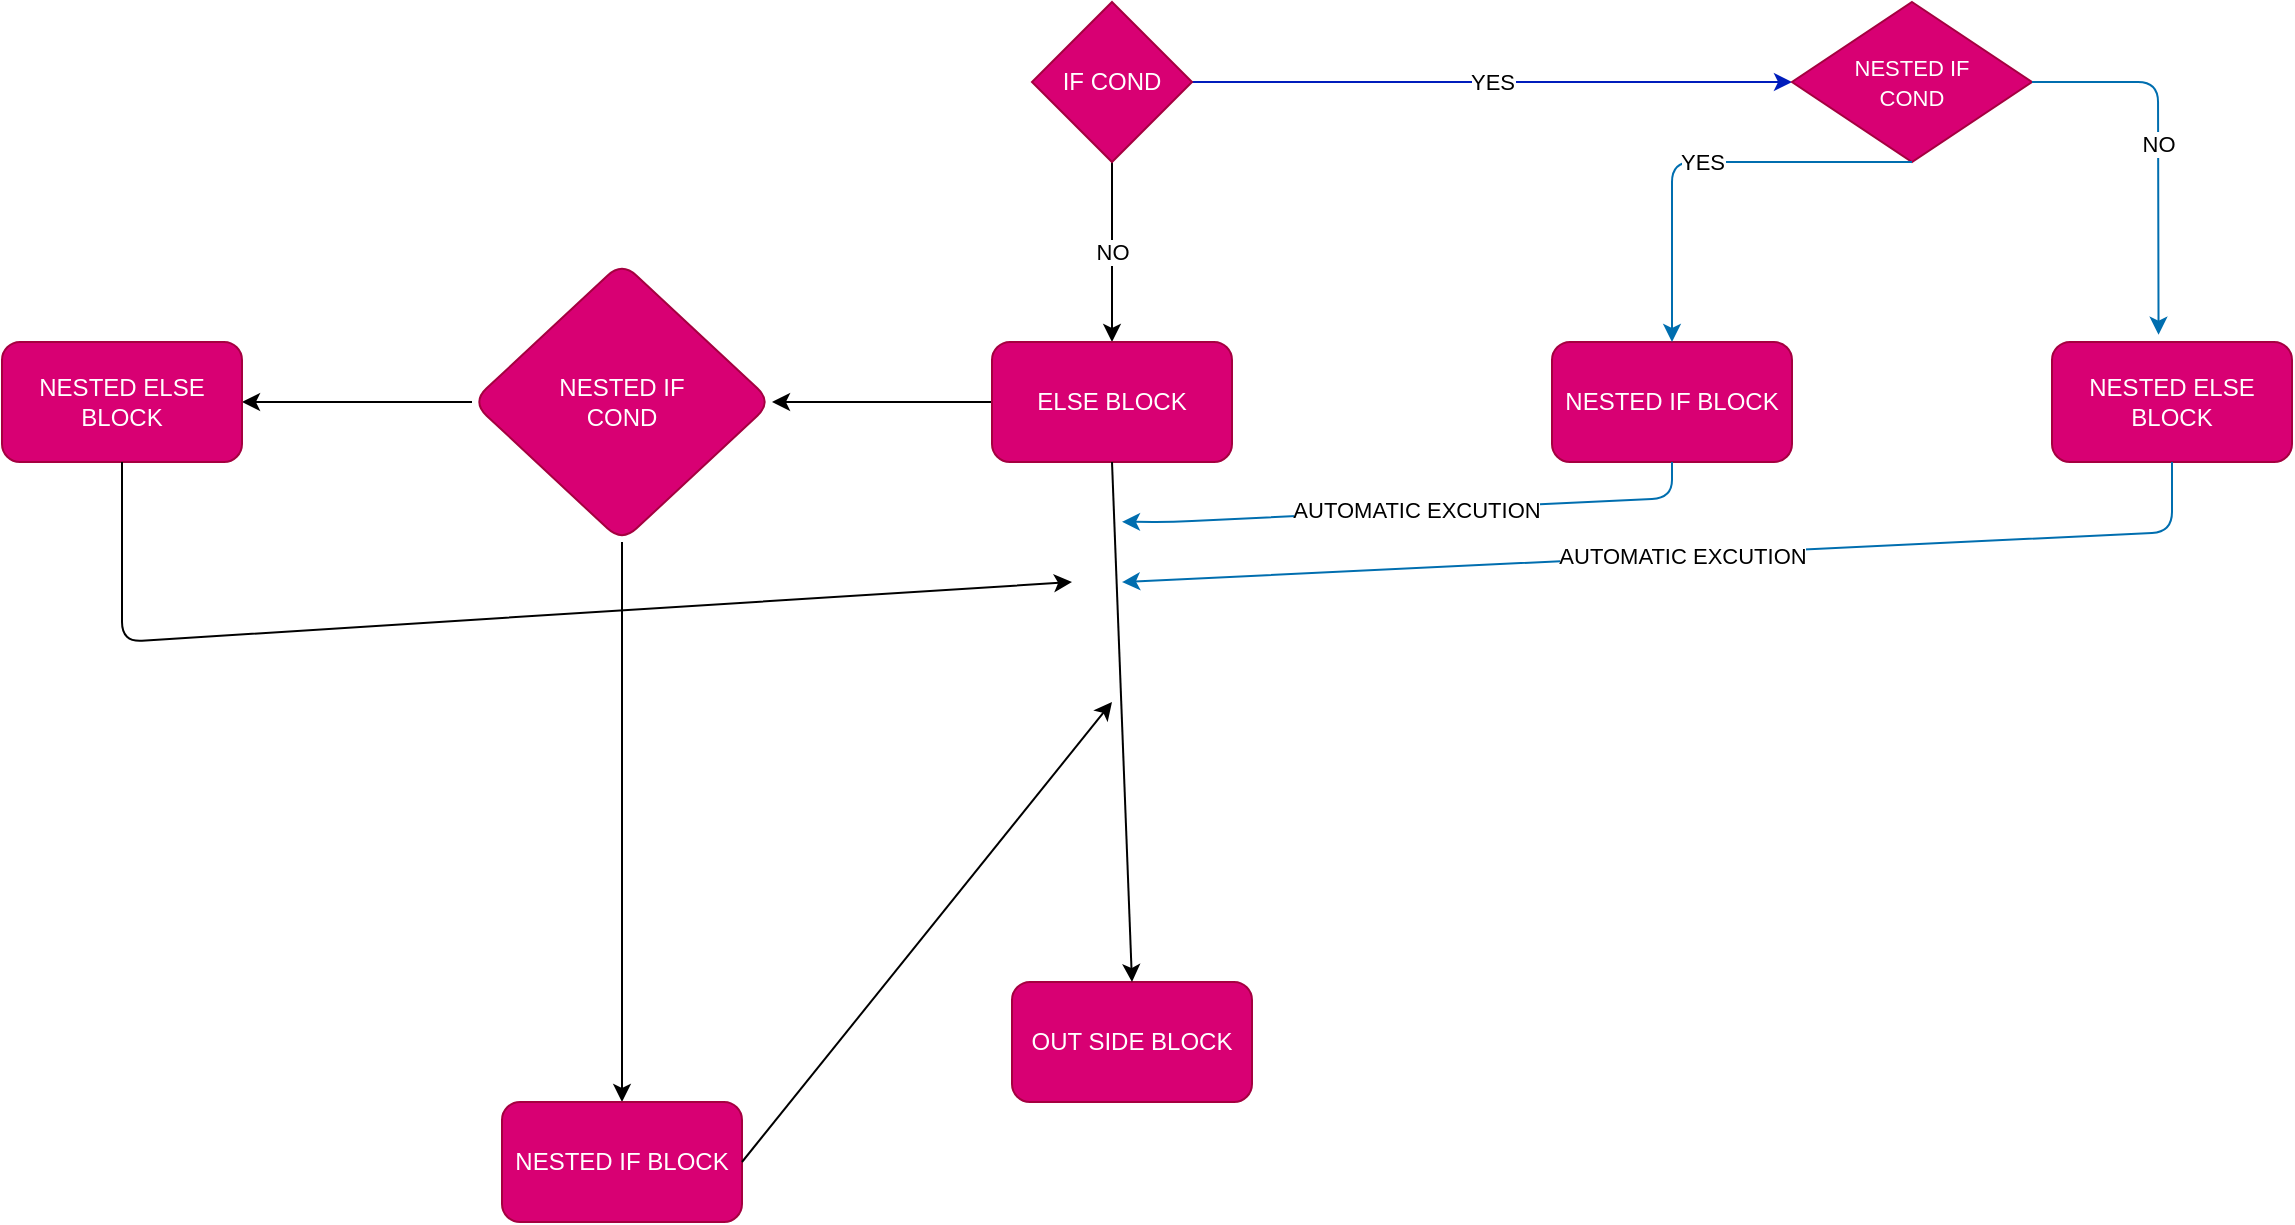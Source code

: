 <mxfile>
    <diagram id="BUbUVK387FiuLDLpqALy" name="Page-1">
        <mxGraphModel dx="2958" dy="1138" grid="1" gridSize="10" guides="1" tooltips="1" connect="1" arrows="1" fold="1" page="1" pageScale="1" pageWidth="850" pageHeight="1100" math="0" shadow="0">
            <root>
                <mxCell id="0"/>
                <mxCell id="1" parent="0"/>
                <mxCell id="7" value="YES" style="edgeStyle=none;html=1;fillColor=#0050ef;strokeColor=#001DBC;" edge="1" parent="1" source="5">
                    <mxGeometry relative="1" as="geometry">
                        <mxPoint x="410" y="50" as="targetPoint"/>
                    </mxGeometry>
                </mxCell>
                <mxCell id="10" value="NO" style="edgeStyle=none;html=1;" edge="1" parent="1" source="5" target="9">
                    <mxGeometry relative="1" as="geometry"/>
                </mxCell>
                <mxCell id="5" value="IF COND" style="rhombus;whiteSpace=wrap;html=1;fillColor=#d80073;fontColor=#ffffff;strokeColor=#A50040;gradientColor=none;" vertex="1" parent="1">
                    <mxGeometry x="30" y="10" width="80" height="80" as="geometry"/>
                </mxCell>
                <mxCell id="8" value="&lt;font style=&quot;font-size: 11px&quot;&gt;NESTED IF&lt;br&gt;COND&lt;br&gt;&lt;/font&gt;" style="rhombus;whiteSpace=wrap;html=1;fillColor=#d80073;fontColor=#ffffff;strokeColor=#A50040;gradientColor=none;" vertex="1" parent="1">
                    <mxGeometry x="410" y="10" width="120" height="80" as="geometry"/>
                </mxCell>
                <mxCell id="20" value="" style="edgeStyle=none;html=1;fontSize=11;" edge="1" parent="1" source="9" target="19">
                    <mxGeometry relative="1" as="geometry"/>
                </mxCell>
                <mxCell id="9" value="ELSE BLOCK" style="rounded=1;whiteSpace=wrap;html=1;fillColor=#d80073;fontColor=#ffffff;strokeColor=#A50040;gradientColor=none;" vertex="1" parent="1">
                    <mxGeometry x="10" y="180" width="120" height="60" as="geometry"/>
                </mxCell>
                <mxCell id="11" value="NESTED IF BLOCK" style="rounded=1;whiteSpace=wrap;html=1;fillColor=#d80073;fontColor=#ffffff;strokeColor=#A50040;gradientColor=none;" vertex="1" parent="1">
                    <mxGeometry x="290" y="180" width="120" height="60" as="geometry"/>
                </mxCell>
                <mxCell id="12" value="NESTED ELSE BLOCK" style="rounded=1;whiteSpace=wrap;html=1;fillColor=#d80073;fontColor=#ffffff;strokeColor=#A50040;gradientColor=none;" vertex="1" parent="1">
                    <mxGeometry x="540" y="180" width="120" height="60" as="geometry"/>
                </mxCell>
                <mxCell id="13" value="OUT SIDE BLOCK" style="rounded=1;whiteSpace=wrap;html=1;fillColor=#d80073;fontColor=#ffffff;strokeColor=#A50040;gradientColor=none;" vertex="1" parent="1">
                    <mxGeometry x="20" y="500" width="120" height="60" as="geometry"/>
                </mxCell>
                <mxCell id="14" value="NO" style="endArrow=classic;html=1;entryX=0.444;entryY=-0.061;entryDx=0;entryDy=0;entryPerimeter=0;exitX=1;exitY=0.5;exitDx=0;exitDy=0;fillColor=#1ba1e2;strokeColor=#006EAF;" edge="1" parent="1" source="8" target="12">
                    <mxGeometry width="50" height="50" relative="1" as="geometry">
                        <mxPoint x="350" y="250" as="sourcePoint"/>
                        <mxPoint x="400" y="200" as="targetPoint"/>
                        <Array as="points">
                            <mxPoint x="593" y="50"/>
                        </Array>
                    </mxGeometry>
                </mxCell>
                <mxCell id="15" value="YES" style="endArrow=classic;html=1;exitX=0.5;exitY=1;exitDx=0;exitDy=0;entryX=0.5;entryY=0;entryDx=0;entryDy=0;fillColor=#1ba1e2;strokeColor=#006EAF;" edge="1" parent="1" source="8" target="11">
                    <mxGeometry width="50" height="50" relative="1" as="geometry">
                        <mxPoint x="350" y="250" as="sourcePoint"/>
                        <mxPoint x="350" y="90" as="targetPoint"/>
                        <Array as="points">
                            <mxPoint x="350" y="90"/>
                        </Array>
                    </mxGeometry>
                </mxCell>
                <mxCell id="16" value="" style="endArrow=classic;html=1;entryX=0.5;entryY=0;entryDx=0;entryDy=0;exitX=0.5;exitY=1;exitDx=0;exitDy=0;" edge="1" parent="1" source="9" target="13">
                    <mxGeometry width="50" height="50" relative="1" as="geometry">
                        <mxPoint x="350" y="250" as="sourcePoint"/>
                        <mxPoint x="400" y="200" as="targetPoint"/>
                    </mxGeometry>
                </mxCell>
                <mxCell id="17" value="AUTOMATIC EXCUTION" style="endArrow=classic;html=1;entryX=0.5;entryY=0.115;entryDx=0;entryDy=0;entryPerimeter=0;exitX=0.5;exitY=1;exitDx=0;exitDy=0;exitPerimeter=0;fillColor=#1ba1e2;strokeColor=#006EAF;" edge="1" parent="1" source="11" target="16">
                    <mxGeometry width="50" height="50" relative="1" as="geometry">
                        <mxPoint x="350" y="250" as="sourcePoint"/>
                        <mxPoint x="400" y="200" as="targetPoint"/>
                        <Array as="points">
                            <mxPoint x="350" y="258"/>
                            <mxPoint x="100" y="270"/>
                        </Array>
                    </mxGeometry>
                </mxCell>
                <mxCell id="18" value="AUTOMATIC EXCUTION" style="endArrow=classic;html=1;exitX=0.5;exitY=1;exitDx=0;exitDy=0;entryX=0.5;entryY=0.231;entryDx=0;entryDy=0;entryPerimeter=0;fillColor=#1ba1e2;strokeColor=#006EAF;" edge="1" parent="1" source="12" target="16">
                    <mxGeometry width="50" height="50" relative="1" as="geometry">
                        <mxPoint x="350" y="250" as="sourcePoint"/>
                        <mxPoint x="400" y="200" as="targetPoint"/>
                        <Array as="points">
                            <mxPoint x="600" y="275"/>
                        </Array>
                    </mxGeometry>
                </mxCell>
                <mxCell id="22" value="" style="edgeStyle=none;html=1;fontSize=11;" edge="1" parent="1" source="19" target="21">
                    <mxGeometry relative="1" as="geometry"/>
                </mxCell>
                <mxCell id="24" value="" style="edgeStyle=none;html=1;fontSize=11;" edge="1" parent="1" source="19" target="23">
                    <mxGeometry relative="1" as="geometry"/>
                </mxCell>
                <mxCell id="19" value="NESTED IF&lt;br&gt;COND" style="rhombus;whiteSpace=wrap;html=1;fillColor=#d80073;strokeColor=#A50040;fontColor=#ffffff;rounded=1;gradientColor=none;" vertex="1" parent="1">
                    <mxGeometry x="-250" y="140" width="150" height="140" as="geometry"/>
                </mxCell>
                <mxCell id="21" value="NESTED IF BLOCK" style="rounded=1;whiteSpace=wrap;html=1;fillColor=#d80073;strokeColor=#A50040;fontColor=#ffffff;gradientColor=none;" vertex="1" parent="1">
                    <mxGeometry x="-235" y="560" width="120" height="60" as="geometry"/>
                </mxCell>
                <mxCell id="23" value="NESTED ELSE BLOCK" style="rounded=1;whiteSpace=wrap;html=1;fillColor=#d80073;strokeColor=#A50040;fontColor=#ffffff;gradientColor=none;" vertex="1" parent="1">
                    <mxGeometry x="-485" y="180" width="120" height="60" as="geometry"/>
                </mxCell>
                <mxCell id="25" value="" style="endArrow=classic;html=1;fontSize=11;exitX=0.5;exitY=1;exitDx=0;exitDy=0;" edge="1" parent="1" source="23">
                    <mxGeometry width="50" height="50" relative="1" as="geometry">
                        <mxPoint x="-200" y="500" as="sourcePoint"/>
                        <mxPoint x="50" y="300" as="targetPoint"/>
                        <Array as="points">
                            <mxPoint x="-425" y="330"/>
                        </Array>
                    </mxGeometry>
                </mxCell>
                <mxCell id="26" value="" style="endArrow=classic;html=1;fontSize=11;exitX=1;exitY=0.5;exitDx=0;exitDy=0;" edge="1" parent="1" source="21">
                    <mxGeometry width="50" height="50" relative="1" as="geometry">
                        <mxPoint x="-200" y="500" as="sourcePoint"/>
                        <mxPoint x="70" y="360" as="targetPoint"/>
                    </mxGeometry>
                </mxCell>
            </root>
        </mxGraphModel>
    </diagram>
</mxfile>